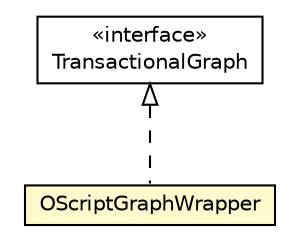 #!/usr/local/bin/dot
#
# Class diagram 
# Generated by UMLGraph version R5_6-24-gf6e263 (http://www.umlgraph.org/)
#

digraph G {
	edge [fontname="Helvetica",fontsize=10,labelfontname="Helvetica",labelfontsize=10];
	node [fontname="Helvetica",fontsize=10,shape=plaintext];
	nodesep=0.25;
	ranksep=0.5;
	// com.orientechnologies.orient.graph.script.OScriptGraphWrapper
	c6294198 [label=<<table title="com.orientechnologies.orient.graph.script.OScriptGraphWrapper" border="0" cellborder="1" cellspacing="0" cellpadding="2" port="p" bgcolor="lemonChiffon" href="./OScriptGraphWrapper.html">
		<tr><td><table border="0" cellspacing="0" cellpadding="1">
<tr><td align="center" balign="center"> OScriptGraphWrapper </td></tr>
		</table></td></tr>
		</table>>, URL="./OScriptGraphWrapper.html", fontname="Helvetica", fontcolor="black", fontsize=10.0];
	//com.orientechnologies.orient.graph.script.OScriptGraphWrapper implements com.tinkerpop.blueprints.TransactionalGraph
	c6294496:p -> c6294198:p [dir=back,arrowtail=empty,style=dashed];
	// com.tinkerpop.blueprints.TransactionalGraph
	c6294496 [label=<<table title="com.tinkerpop.blueprints.TransactionalGraph" border="0" cellborder="1" cellspacing="0" cellpadding="2" port="p" href="http://java.sun.com/j2se/1.4.2/docs/api/com/tinkerpop/blueprints/TransactionalGraph.html">
		<tr><td><table border="0" cellspacing="0" cellpadding="1">
<tr><td align="center" balign="center"> &#171;interface&#187; </td></tr>
<tr><td align="center" balign="center"> TransactionalGraph </td></tr>
		</table></td></tr>
		</table>>, URL="http://java.sun.com/j2se/1.4.2/docs/api/com/tinkerpop/blueprints/TransactionalGraph.html", fontname="Helvetica", fontcolor="black", fontsize=10.0];
}

